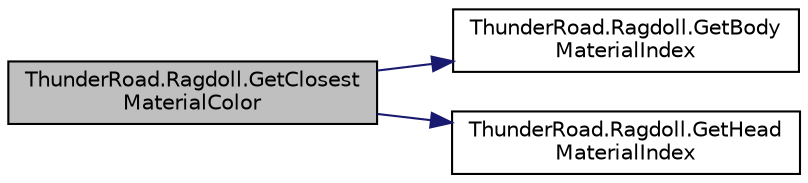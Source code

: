 digraph "ThunderRoad.Ragdoll.GetClosestMaterialColor"
{
 // LATEX_PDF_SIZE
  edge [fontname="Helvetica",fontsize="10",labelfontname="Helvetica",labelfontsize="10"];
  node [fontname="Helvetica",fontsize="10",shape=record];
  rankdir="LR";
  Node1 [label="ThunderRoad.Ragdoll.GetClosest\lMaterialColor",height=0.2,width=0.4,color="black", fillcolor="grey75", style="filled", fontcolor="black",tooltip="Gets the color of the closest material."];
  Node1 -> Node2 [color="midnightblue",fontsize="10",style="solid",fontname="Helvetica"];
  Node2 [label="ThunderRoad.Ragdoll.GetBody\lMaterialIndex",height=0.2,width=0.4,color="black", fillcolor="white", style="filled",URL="$class_thunder_road_1_1_ragdoll.html#a6fcde8c30682ff9d82e5784625757873",tooltip="Gets the index of the body material."];
  Node1 -> Node3 [color="midnightblue",fontsize="10",style="solid",fontname="Helvetica"];
  Node3 [label="ThunderRoad.Ragdoll.GetHead\lMaterialIndex",height=0.2,width=0.4,color="black", fillcolor="white", style="filled",URL="$class_thunder_road_1_1_ragdoll.html#a73609bd9247b469491653247563051f1",tooltip="Gets the index of the head material."];
}
